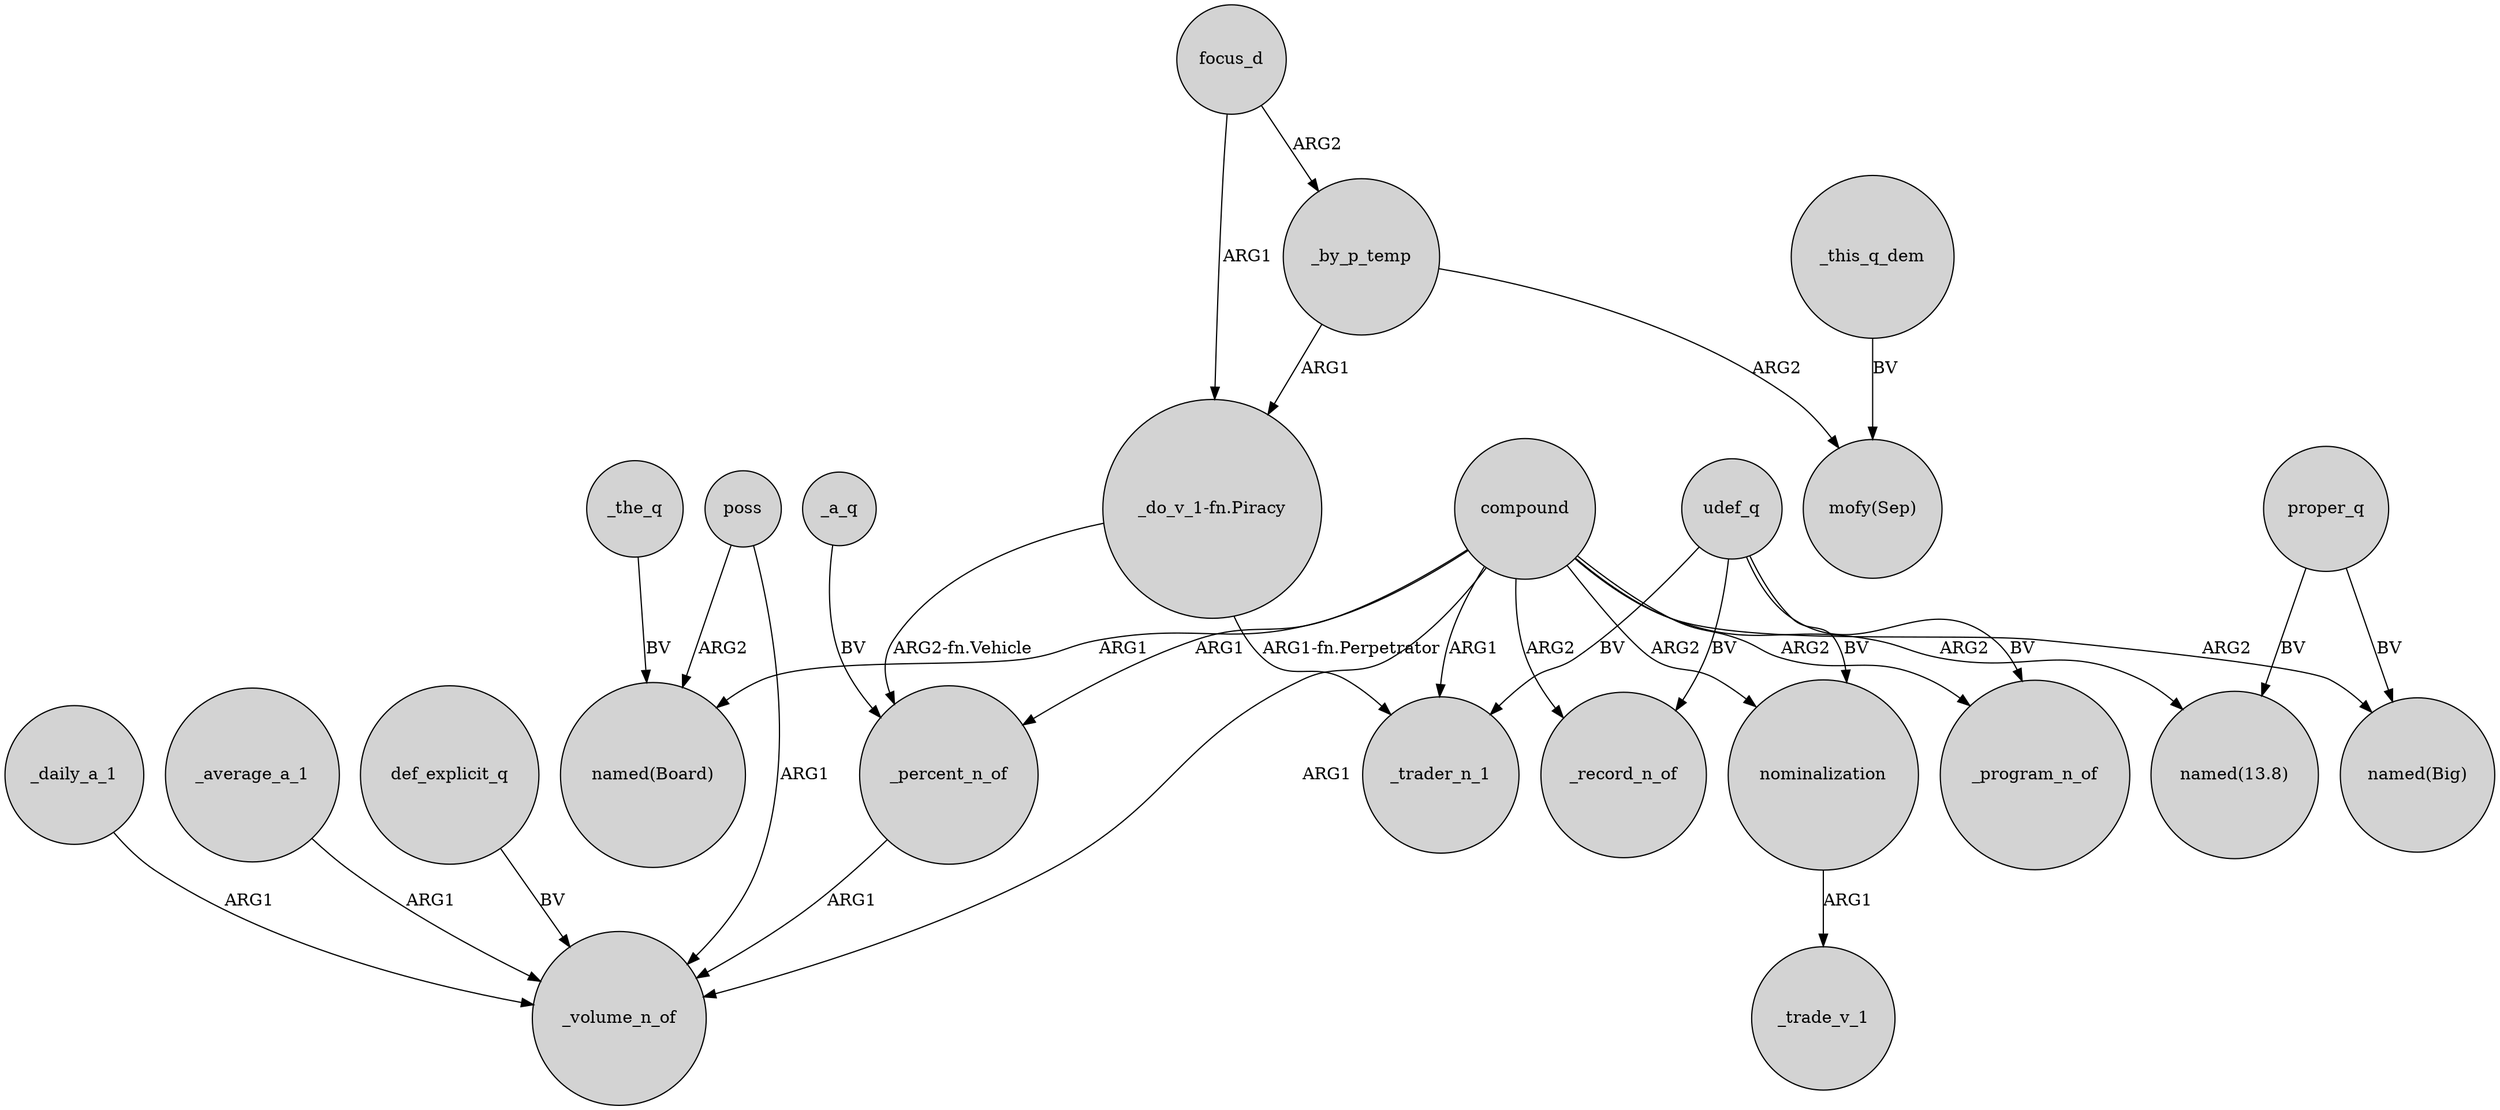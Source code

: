 digraph {
	node [shape=circle style=filled]
	compound -> _volume_n_of [label=ARG1]
	proper_q -> "named(13.8)" [label=BV]
	_the_q -> "named(Board)" [label=BV]
	udef_q -> _record_n_of [label=BV]
	_this_q_dem -> "mofy(Sep)" [label=BV]
	compound -> _trader_n_1 [label=ARG1]
	poss -> _volume_n_of [label=ARG1]
	compound -> "named(Big)" [label=ARG2]
	udef_q -> nominalization [label=BV]
	compound -> _record_n_of [label=ARG2]
	_daily_a_1 -> _volume_n_of [label=ARG1]
	udef_q -> _program_n_of [label=BV]
	compound -> nominalization [label=ARG2]
	"_do_v_1-fn.Piracy" -> _trader_n_1 [label="ARG1-fn.Perpetrator"]
	compound -> _program_n_of [label=ARG2]
	udef_q -> _trader_n_1 [label=BV]
	compound -> "named(13.8)" [label=ARG2]
	_average_a_1 -> _volume_n_of [label=ARG1]
	"_do_v_1-fn.Piracy" -> _percent_n_of [label="ARG2-fn.Vehicle"]
	proper_q -> "named(Big)" [label=BV]
	focus_d -> "_do_v_1-fn.Piracy" [label=ARG1]
	_by_p_temp -> "_do_v_1-fn.Piracy" [label=ARG1]
	focus_d -> _by_p_temp [label=ARG2]
	compound -> "named(Board)" [label=ARG1]
	_percent_n_of -> _volume_n_of [label=ARG1]
	_a_q -> _percent_n_of [label=BV]
	compound -> _percent_n_of [label=ARG1]
	_by_p_temp -> "mofy(Sep)" [label=ARG2]
	def_explicit_q -> _volume_n_of [label=BV]
	nominalization -> _trade_v_1 [label=ARG1]
	poss -> "named(Board)" [label=ARG2]
}
